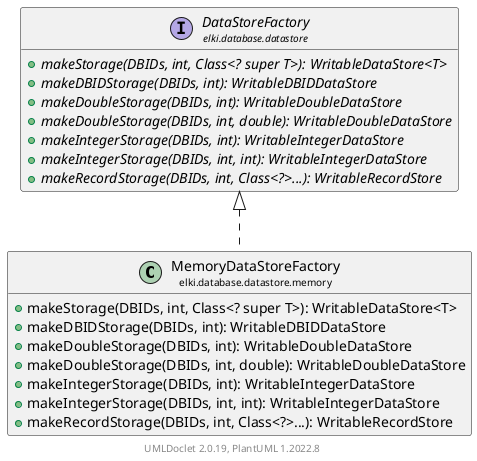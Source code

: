 @startuml
    remove .*\.(Instance|Par|Parameterizer|Factory)$
    set namespaceSeparator none
    hide empty fields
    hide empty methods

    class "<size:14>MemoryDataStoreFactory\n<size:10>elki.database.datastore.memory" as elki.database.datastore.memory.MemoryDataStoreFactory [[MemoryDataStoreFactory.html]] {
        +makeStorage(DBIDs, int, Class<? super T>): WritableDataStore<T>
        +makeDBIDStorage(DBIDs, int): WritableDBIDDataStore
        +makeDoubleStorage(DBIDs, int): WritableDoubleDataStore
        +makeDoubleStorage(DBIDs, int, double): WritableDoubleDataStore
        +makeIntegerStorage(DBIDs, int): WritableIntegerDataStore
        +makeIntegerStorage(DBIDs, int, int): WritableIntegerDataStore
        +makeRecordStorage(DBIDs, int, Class<?>...): WritableRecordStore
    }

    interface "<size:14>DataStoreFactory\n<size:10>elki.database.datastore" as elki.database.datastore.DataStoreFactory [[../DataStoreFactory.html]] {
        {abstract} +makeStorage(DBIDs, int, Class<? super T>): WritableDataStore<T>
        {abstract} +makeDBIDStorage(DBIDs, int): WritableDBIDDataStore
        {abstract} +makeDoubleStorage(DBIDs, int): WritableDoubleDataStore
        {abstract} +makeDoubleStorage(DBIDs, int, double): WritableDoubleDataStore
        {abstract} +makeIntegerStorage(DBIDs, int): WritableIntegerDataStore
        {abstract} +makeIntegerStorage(DBIDs, int, int): WritableIntegerDataStore
        {abstract} +makeRecordStorage(DBIDs, int, Class<?>...): WritableRecordStore
    }

    elki.database.datastore.DataStoreFactory <|.. elki.database.datastore.memory.MemoryDataStoreFactory

    center footer UMLDoclet 2.0.19, PlantUML 1.2022.8
@enduml
